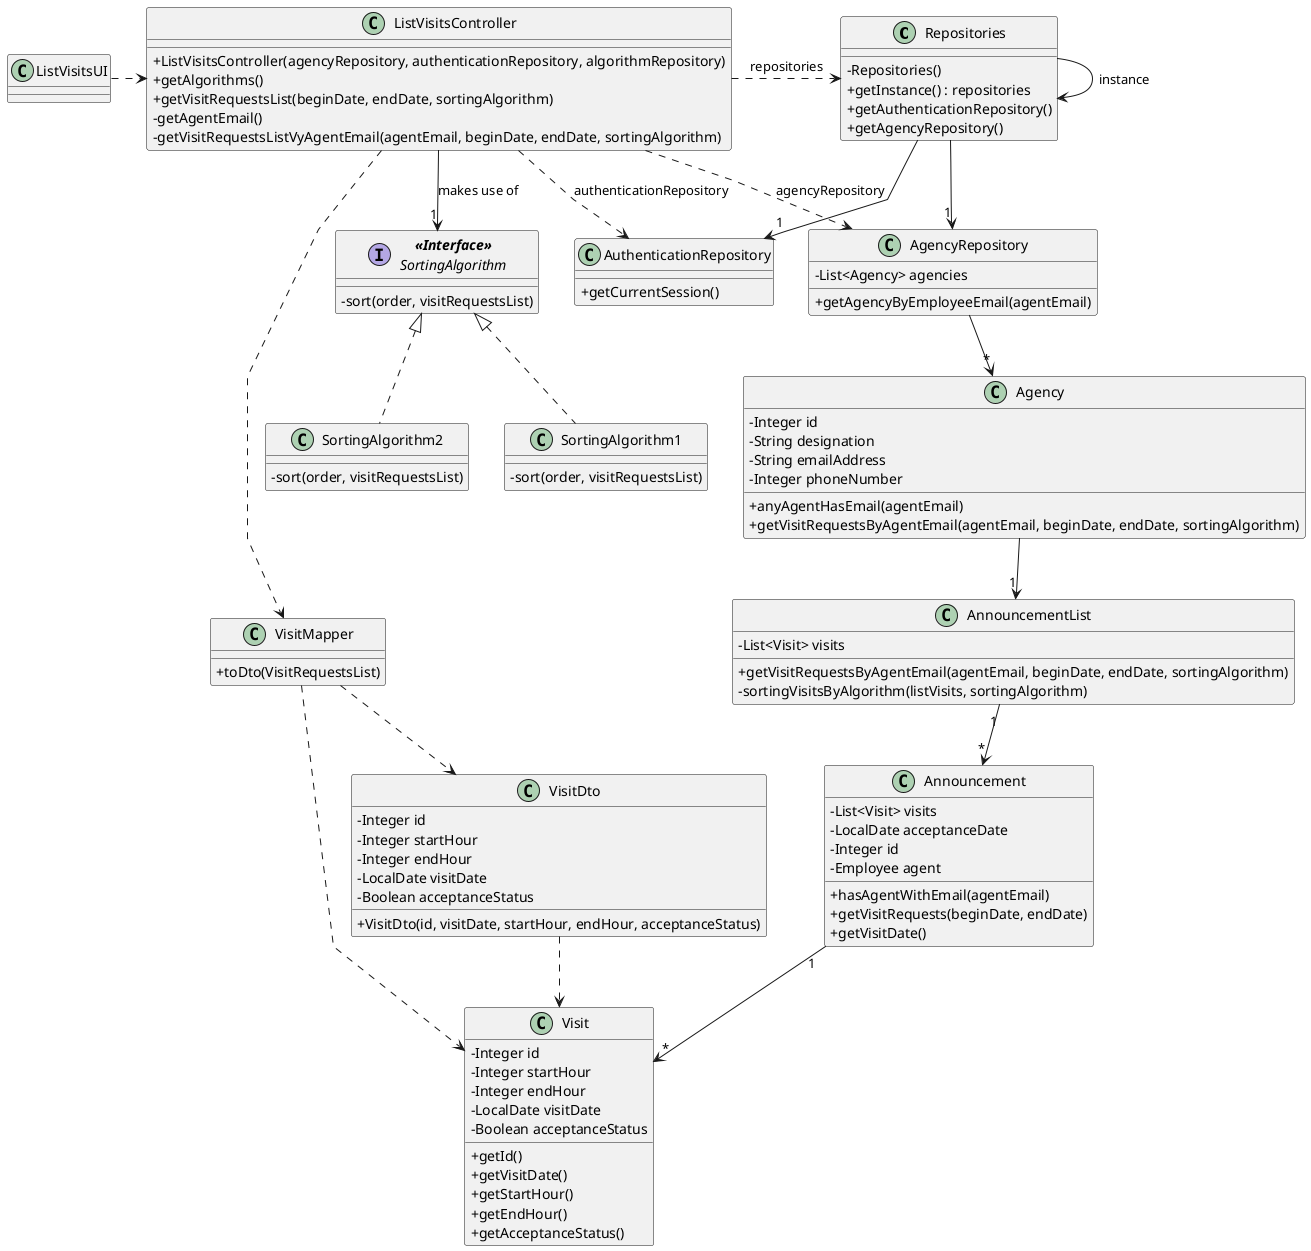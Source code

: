 @startuml
'skinparam monochrome true
skinparam packageStyle rectangle
skinparam shadowing false
skinparam linetype polyline
'skinparam linetype orto

skinparam classAttributeIconSize 0

class Repositories {
    - Repositories()
    + getInstance() : repositories
'    + getAlgorithmRepository()
    + getAuthenticationRepository()
    + getAgencyRepository()
}

class ListVisitsController {
    + ListVisitsController(agencyRepository, authenticationRepository, algorithmRepository)
    + getAlgorithms()
    + getVisitRequestsList(beginDate, endDate, sortingAlgorithm)
    - getAgentEmail()
    - getVisitRequestsListVyAgentEmail(agentEmail, beginDate, endDate, sortingAlgorithm)
}

'class AlgorithmRepository{
'+ getAlgorithmList()
'}
'
'class AlgorithmMapper{
'+toDto(algorithmList)
'}
'
'class AlgorithmDto{
'-String algorithmType
'
'+AlgorithmDto(AlgorithmTypeDesignation)
'}
'
'class Algorithm{
'-String algorithmType
'
'+getAlgorithmTypeDesignation()
'}

class AuthenticationRepository{
+getCurrentSession()
}

class AgencyRepository{
-List<Agency> agencies

+getAgencyByEmployeeEmail(agentEmail)
}

class Agency{
- Integer id
- String designation
- String emailAddress
- Integer phoneNumber

+ anyAgentHasEmail(agentEmail)
+ getVisitRequestsByAgentEmail(agentEmail, beginDate, endDate, sortingAlgorithm)
}

class AnnouncementList{
- List<Visit> visits

+ getVisitRequestsByAgentEmail(agentEmail, beginDate, endDate, sortingAlgorithm)
- sortingVisitsByAlgorithm(listVisits, sortingAlgorithm)
}

class Announcement{
    - List<Visit> visits
    - LocalDate acceptanceDate
    - Integer id
    - Employee agent

+ hasAgentWithEmail(agentEmail)
+ getVisitRequests(beginDate, endDate)
+ getVisitDate()
}

class VisitMapper{
+toDto(VisitRequestsList)
}

class Visit{
- Integer id
- Integer startHour
- Integer endHour
- LocalDate visitDate
- Boolean acceptanceStatus

+getId()
+getVisitDate()
+getStartHour()
+getEndHour()
+getAcceptanceStatus()
}

class VisitDto{
- Integer id
- Integer startHour
- Integer endHour
- LocalDate visitDate
- Boolean acceptanceStatus

+VisitDto(id, visitDate, startHour, endHour, acceptanceStatus)
}

'class Request{
'- LocalDate requestDate
'- Integer id
'- Employee Employee
'- Email ownerEmail
'- Business business
'- Property property
'
'+getLocation()
'}
'
'class Property{
'- PropertyType propertyType
'- Double area
'- Double distanceCityCenter
'- Location location
'- List<Photograph> photograph
'
'+getLocation()
'}

'class Location{
'
'+getLocation()
'}

'interface SortingMethods{
'+getSortedVisitRequestList(visitRequestsList)
'}
'
'class SortingMethods1 implements SortingMethods{
'+getSortedVisitRequestList(visitRequestsList)
'}
'
'class SortingMethods2 implements SortingMethods{
'+getSortedVisitRequestList(visitRequestsList)
'}

interface SortingAlgorithm  as "<b><<Interface>></b>\nSortingAlgorithm" {
    - sort(order, visitRequestsList)
}

class SortingAlgorithm1 implements SortingAlgorithm{
-sort(order, visitRequestsList)
}

class SortingAlgorithm2 implements SortingAlgorithm{
-sort(order, visitRequestsList)
}


class ListVisitsUI {
}


Repositories -> Repositories : instance

ListVisitsUI .> ListVisitsController

ListVisitsController .> Repositories : repositories

'ListVisitsController ..> AlgorithmMapper
ListVisitsController .> VisitMapper

'AlgorithmMapper ..> AlgorithmDto
'AlgorithmDto ..> Algorithm
'AlgorithmMapper ..> Algorithm
VisitMapper ..> VisitDto
VisitDto ..> Visit
VisitMapper ..> Visit

ListVisitsController ..> AgencyRepository : agencyRepository
ListVisitsController ..> AuthenticationRepository : authenticationRepository
'ListVisitsController ..> AlgorithmRepository : algorithmRepository
Repositories --> "1" AgencyRepository
'Repositories --> "1" AlgorithmRepository
Repositories --> "1" AuthenticationRepository
AgencyRepository --> "*" Agency
Agency --> "1" AnnouncementList
AnnouncementList "1" --> "*" Announcement
Announcement "1"--> "*" Visit
'AlgorithmRepository --> "*" Algorithm
ListVisitsController --> "1"SortingAlgorithm : makes use of
'Announcement "1" -> "1" Request : is based on
'Request "1" -> "1" Property : has information about
''00
'Visit "1" -> "1" Property : is done to
@enduml